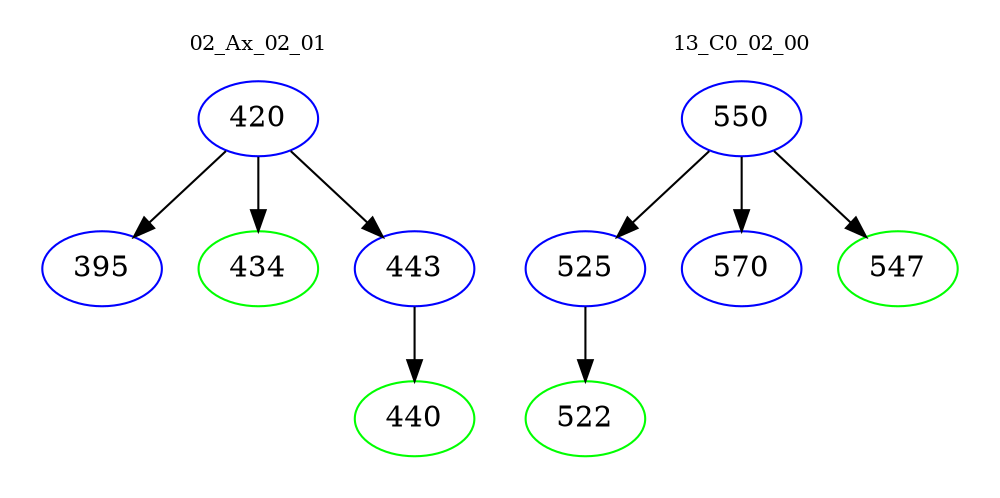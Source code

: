 digraph{
subgraph cluster_0 {
color = white
label = "02_Ax_02_01";
fontsize=10;
T0_420 [label="420", color="blue"]
T0_420 -> T0_395 [color="black"]
T0_395 [label="395", color="blue"]
T0_420 -> T0_434 [color="black"]
T0_434 [label="434", color="green"]
T0_420 -> T0_443 [color="black"]
T0_443 [label="443", color="blue"]
T0_443 -> T0_440 [color="black"]
T0_440 [label="440", color="green"]
}
subgraph cluster_1 {
color = white
label = "13_C0_02_00";
fontsize=10;
T1_550 [label="550", color="blue"]
T1_550 -> T1_525 [color="black"]
T1_525 [label="525", color="blue"]
T1_525 -> T1_522 [color="black"]
T1_522 [label="522", color="green"]
T1_550 -> T1_570 [color="black"]
T1_570 [label="570", color="blue"]
T1_550 -> T1_547 [color="black"]
T1_547 [label="547", color="green"]
}
}
